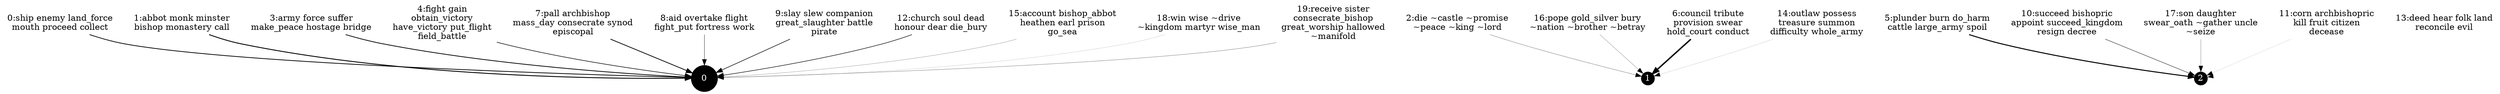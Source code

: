 strict digraph {
	node [shape=point];
	n0_0 -> n1_0 [penwidth=1.19];
	n0_1 -> n1_0 [penwidth=1.40];
	n0_2 -> n1_1 [penwidth=0.30];
	n0_3 -> n1_0 [penwidth=1.20];
	n0_4 -> n1_0 [penwidth=0.89];
	n0_5 -> n1_2 [penwidth=1.60];
	n0_7 -> n1_0 [penwidth=1.20];
	n0_8 -> n1_0 [penwidth=0.49];
	n0_9 -> n1_0 [penwidth=0.85];
	n0_10 -> n1_2 [penwidth=0.56];
	n0_12 -> n1_0 [penwidth=0.81];
	n0_15 -> n1_0 [penwidth=0.22];
	n0_16 -> n1_1 [penwidth=0.24];
	n0_18 -> n1_0 [penwidth=0.11];
	n0_19 -> n1_0 [penwidth=0.30];
	n0_6 -> n1_1 [penwidth=2.32];
	n0_14 -> n1_1 [penwidth=0.10];
	n0_17 -> n1_2 [penwidth=0.28];
	n0_11 -> n1_2 [penwidth=0.08];
	n0_13 -> n1_2 [penwidth=0.00];
	n1_0 [shape=circle,margin="0,0",style=filled,fillcolor=black,fontcolor=white,height=0.60,label="0"]
	n0_0 [label="0:ship enemy land_force
mouth proceed collect",shape=none,fontcolor="black"]
	n0_1 [label="1:abbot monk minster
bishop monastery call",shape=none,fontcolor="black"]
	n0_2 [label="2:die ~castle ~promise
~peace ~king ~lord",shape=none,fontcolor="black"]
	n0_3 [label="3:army force suffer
make_peace hostage bridge",shape=none,fontcolor="black"]
	n0_4 [label="4:fight gain
obtain_victory
have_victory put_flight
field_battle",shape=none,fontcolor="black"]
	n0_5 [label="5:plunder burn do_harm
cattle large_army spoil",shape=none,fontcolor="black"]
	n0_7 [label="7:pall archbishop
mass_day consecrate synod
episcopal",shape=none,fontcolor="black"]
	n0_8 [label="8:aid overtake flight
fight_put fortress work",shape=none,fontcolor="black"]
	n0_9 [label="9:slay slew companion
great_slaughter battle
pirate",shape=none,fontcolor="black"]
	n0_10 [label="10:succeed bishopric
appoint succeed_kingdom
resign decree",shape=none,fontcolor="black"]
	n0_12 [label="12:church soul dead
honour dear die_bury",shape=none,fontcolor="black"]
	n0_15 [label="15:account bishop_abbot
heathen earl prison
go_sea",shape=none,fontcolor="black"]
	n0_16 [label="16:pope gold_silver bury
~nation ~brother ~betray",shape=none,fontcolor="black"]
	n0_18 [label="18:win wise ~drive
~kingdom martyr wise_man",shape=none,fontcolor="black"]
	n0_19 [label="19:receive sister
consecrate_bishop
great_worship hallowed
~manifold",shape=none,fontcolor="black"]
	n1_1 [shape=circle,margin="0,0",style=filled,fillcolor=black,fontcolor=white,height=0.05,label="1"]
	n0_6 [label="6:council tribute
provision swear
hold_court conduct",shape=none,fontcolor="black"]
	n0_14 [label="14:outlaw possess
treasure summon
difficulty whole_army",shape=none,fontcolor="black"]
	n0_17 [label="17:son daughter
swear_oath ~gather uncle
~seize",shape=none,fontcolor="black"]
	n1_2 [shape=circle,margin="0,0",style=filled,fillcolor=black,fontcolor=white,height=0.04,label="2"]
	n0_11 [label="11:corn archbishopric
kill fruit citizen
decease",shape=none,fontcolor="black"]
	n0_13 [label="13:deed hear folk land
reconcile evil",shape=none,fontcolor="black"]
}